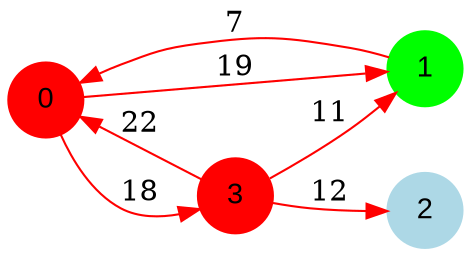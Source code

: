 digraph graphe {
rankdir = LR;
edge [color=red];
0 [fontname="Arial", shape = circle, color=red, style=filled];
1 [fontname="Arial", shape = circle, color=green, style=filled];
2 [fontname="Arial", shape = circle, color=lightblue, style=filled];
3 [fontname="Arial", shape = circle, color=red, style=filled];
	0 -> 1 [label = "19"];
	0 -> 3 [label = "18"];
	1 -> 0 [label = "7"];
	3 -> 0 [label = "22"];
	3 -> 1 [label = "11"];
	3 -> 2 [label = "12"];
}
